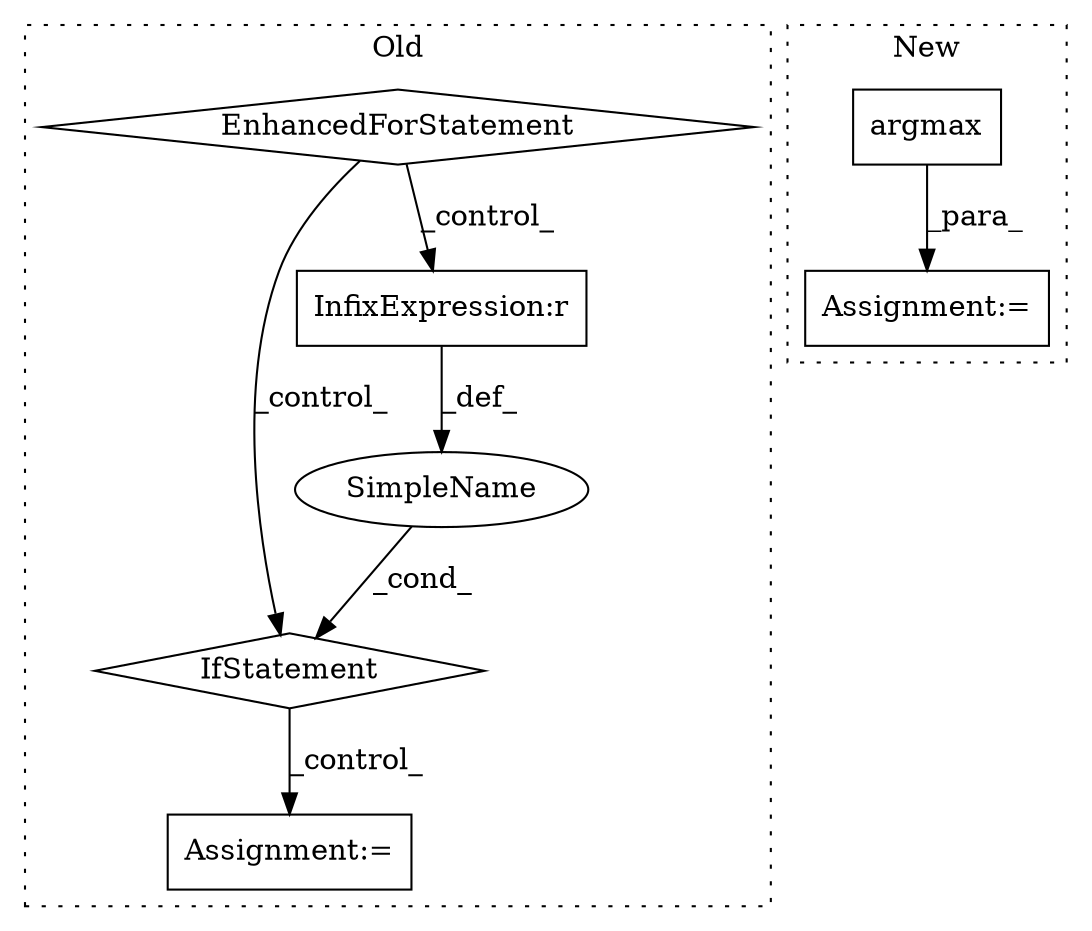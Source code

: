 digraph G {
subgraph cluster0 {
1 [label="IfStatement" a="25" s="5577,5608" l="4,2" shape="diamond"];
3 [label="Assignment:=" a="7" s="5638" l="1" shape="box"];
4 [label="SimpleName" a="42" s="" l="" shape="ellipse"];
5 [label="EnhancedForStatement" a="70" s="5166,5255" l="57,2" shape="diamond"];
7 [label="InfixExpression:r" a="27" s="5589" l="3" shape="box"];
label = "Old";
style="dotted";
}
subgraph cluster1 {
2 [label="argmax" a="32" s="5590,5623" l="7,1" shape="box"];
6 [label="Assignment:=" a="7" s="5583" l="1" shape="box"];
label = "New";
style="dotted";
}
1 -> 3 [label="_control_"];
2 -> 6 [label="_para_"];
4 -> 1 [label="_cond_"];
5 -> 1 [label="_control_"];
5 -> 7 [label="_control_"];
7 -> 4 [label="_def_"];
}